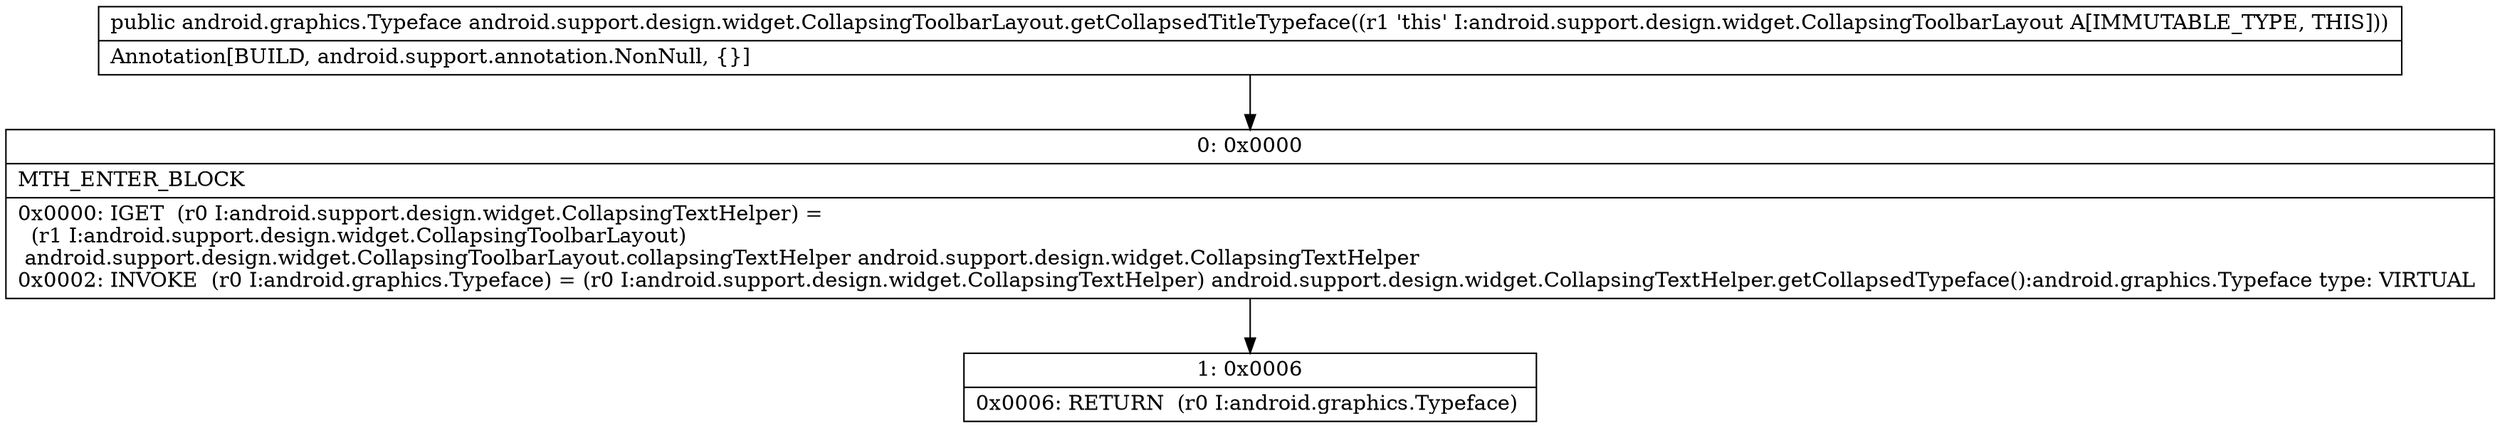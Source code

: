 digraph "CFG forandroid.support.design.widget.CollapsingToolbarLayout.getCollapsedTitleTypeface()Landroid\/graphics\/Typeface;" {
Node_0 [shape=record,label="{0\:\ 0x0000|MTH_ENTER_BLOCK\l|0x0000: IGET  (r0 I:android.support.design.widget.CollapsingTextHelper) = \l  (r1 I:android.support.design.widget.CollapsingToolbarLayout)\l android.support.design.widget.CollapsingToolbarLayout.collapsingTextHelper android.support.design.widget.CollapsingTextHelper \l0x0002: INVOKE  (r0 I:android.graphics.Typeface) = (r0 I:android.support.design.widget.CollapsingTextHelper) android.support.design.widget.CollapsingTextHelper.getCollapsedTypeface():android.graphics.Typeface type: VIRTUAL \l}"];
Node_1 [shape=record,label="{1\:\ 0x0006|0x0006: RETURN  (r0 I:android.graphics.Typeface) \l}"];
MethodNode[shape=record,label="{public android.graphics.Typeface android.support.design.widget.CollapsingToolbarLayout.getCollapsedTitleTypeface((r1 'this' I:android.support.design.widget.CollapsingToolbarLayout A[IMMUTABLE_TYPE, THIS]))  | Annotation[BUILD, android.support.annotation.NonNull, \{\}]\l}"];
MethodNode -> Node_0;
Node_0 -> Node_1;
}

